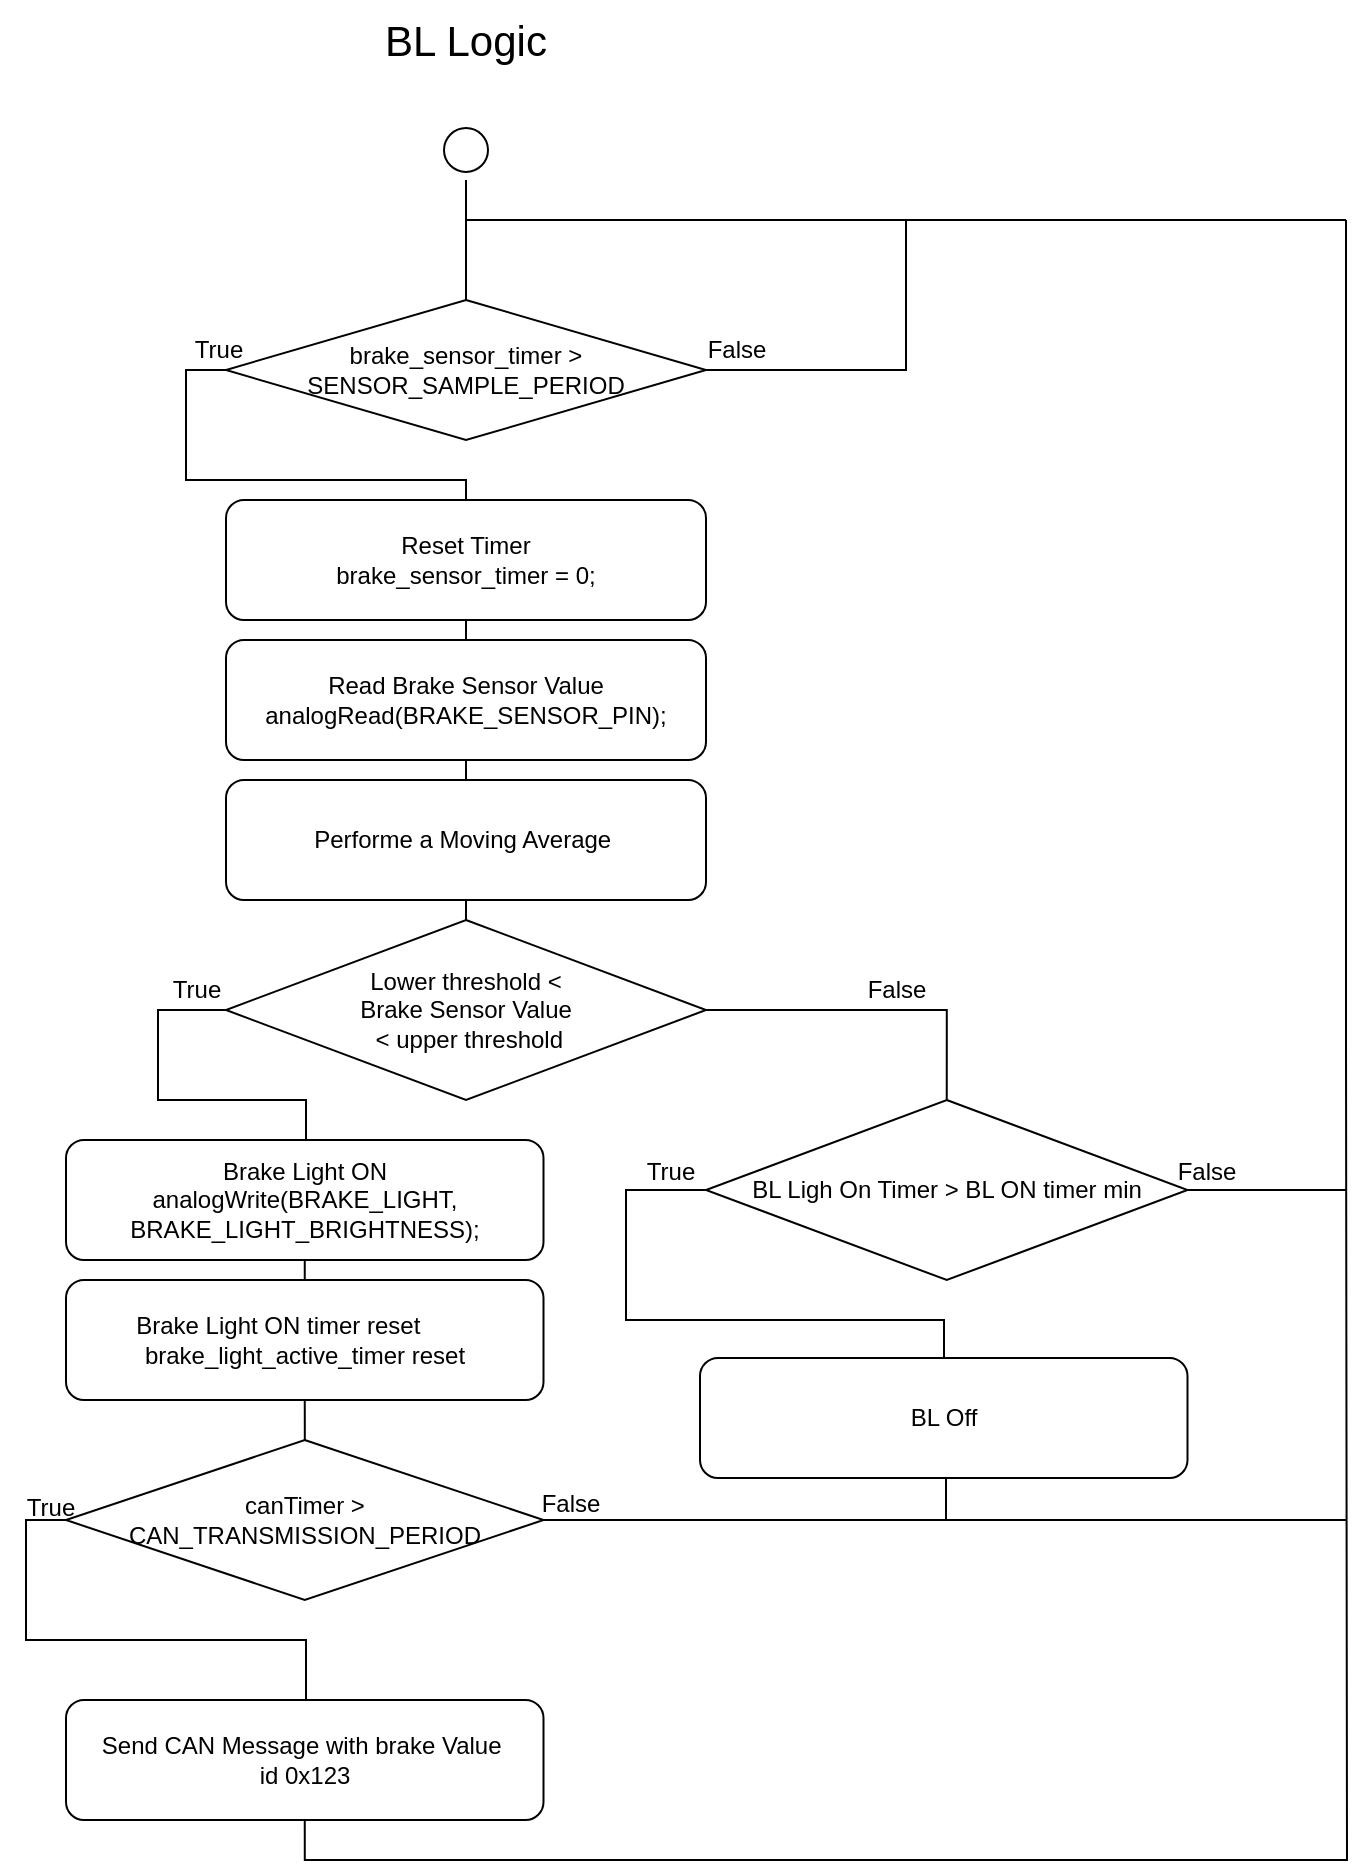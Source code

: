 <mxfile version="24.0.0" type="google" pages="5">
  <diagram name="C1 - BL Logic" id="mGcY-G7WPtcZ9X34Bd2c">
    <mxGraphModel grid="1" page="1" gridSize="10" guides="1" tooltips="1" connect="1" arrows="1" fold="1" pageScale="1" pageWidth="827" pageHeight="1169" math="0" shadow="0">
      <root>
        <mxCell id="0" />
        <mxCell id="1" parent="0" />
        <mxCell id="AX6DzBz2Njd-unzlZ8zU-2" value="&lt;font style=&quot;font-size: 21px;&quot;&gt;BL Logic&lt;/font&gt;" style="text;html=1;align=center;verticalAlign=middle;whiteSpace=wrap;rounded=0;" vertex="1" parent="1">
          <mxGeometry x="230" y="50" width="120" height="40" as="geometry" />
        </mxCell>
        <mxCell id="AX6DzBz2Njd-unzlZ8zU-34" style="edgeStyle=orthogonalEdgeStyle;rounded=0;orthogonalLoop=1;jettySize=auto;html=1;exitX=0.5;exitY=1;exitDx=0;exitDy=0;entryX=0.5;entryY=0;entryDx=0;entryDy=0;endArrow=none;endFill=0;" edge="1" parent="1" source="AX6DzBz2Njd-unzlZ8zU-3" target="AX6DzBz2Njd-unzlZ8zU-5">
          <mxGeometry relative="1" as="geometry">
            <Array as="points">
              <mxPoint x="290" y="140" />
            </Array>
          </mxGeometry>
        </mxCell>
        <mxCell id="AX6DzBz2Njd-unzlZ8zU-3" value="" style="ellipse;html=1;shape=startState;" vertex="1" parent="1">
          <mxGeometry x="275" y="110" width="30" height="30" as="geometry" />
        </mxCell>
        <mxCell id="AX6DzBz2Njd-unzlZ8zU-41" style="edgeStyle=orthogonalEdgeStyle;rounded=0;orthogonalLoop=1;jettySize=auto;html=1;exitX=1;exitY=0.5;exitDx=0;exitDy=0;endArrow=none;endFill=0;" edge="1" parent="1" source="AX6DzBz2Njd-unzlZ8zU-5">
          <mxGeometry relative="1" as="geometry">
            <mxPoint x="290" y="160" as="targetPoint" />
            <Array as="points">
              <mxPoint x="510" y="235" />
              <mxPoint x="510" y="160" />
            </Array>
          </mxGeometry>
        </mxCell>
        <mxCell id="AX6DzBz2Njd-unzlZ8zU-60" style="edgeStyle=orthogonalEdgeStyle;rounded=0;orthogonalLoop=1;jettySize=auto;html=1;exitX=0;exitY=0.5;exitDx=0;exitDy=0;entryX=0.5;entryY=0;entryDx=0;entryDy=0;endArrow=none;endFill=0;" edge="1" parent="1" source="AX6DzBz2Njd-unzlZ8zU-5" target="AX6DzBz2Njd-unzlZ8zU-11">
          <mxGeometry relative="1" as="geometry">
            <Array as="points">
              <mxPoint x="150" y="235" />
              <mxPoint x="150" y="290" />
              <mxPoint x="290" y="290" />
            </Array>
          </mxGeometry>
        </mxCell>
        <mxCell id="AX6DzBz2Njd-unzlZ8zU-5" value="brake_sensor_timer &gt; SENSOR_SAMPLE_PERIOD" style="rhombus;whiteSpace=wrap;html=1;" vertex="1" parent="1">
          <mxGeometry x="170" y="200" width="240" height="70" as="geometry" />
        </mxCell>
        <mxCell id="AX6DzBz2Njd-unzlZ8zU-33" style="edgeStyle=orthogonalEdgeStyle;rounded=0;orthogonalLoop=1;jettySize=auto;html=1;exitX=0.5;exitY=1;exitDx=0;exitDy=0;entryX=0.5;entryY=0;entryDx=0;entryDy=0;endArrow=none;endFill=0;" edge="1" parent="1" source="AX6DzBz2Njd-unzlZ8zU-11" target="AX6DzBz2Njd-unzlZ8zU-12">
          <mxGeometry relative="1" as="geometry" />
        </mxCell>
        <mxCell id="AX6DzBz2Njd-unzlZ8zU-11" value="Reset Timer&lt;br&gt;brake_sensor_timer = 0;" style="rounded=1;whiteSpace=wrap;html=1;" vertex="1" parent="1">
          <mxGeometry x="170" y="300" width="240" height="60" as="geometry" />
        </mxCell>
        <mxCell id="AX6DzBz2Njd-unzlZ8zU-32" style="edgeStyle=orthogonalEdgeStyle;rounded=0;orthogonalLoop=1;jettySize=auto;html=1;exitX=0.5;exitY=1;exitDx=0;exitDy=0;entryX=0.5;entryY=0;entryDx=0;entryDy=0;endArrow=none;endFill=0;" edge="1" parent="1" source="AX6DzBz2Njd-unzlZ8zU-12" target="AX6DzBz2Njd-unzlZ8zU-13">
          <mxGeometry relative="1" as="geometry" />
        </mxCell>
        <mxCell id="AX6DzBz2Njd-unzlZ8zU-12" value="Read Brake Sensor Value&lt;br&gt;analogRead(BRAKE_SENSOR_PIN);" style="rounded=1;whiteSpace=wrap;html=1;" vertex="1" parent="1">
          <mxGeometry x="170" y="370" width="240" height="60" as="geometry" />
        </mxCell>
        <mxCell id="AX6DzBz2Njd-unzlZ8zU-31" style="edgeStyle=orthogonalEdgeStyle;rounded=0;orthogonalLoop=1;jettySize=auto;html=1;exitX=0.5;exitY=1;exitDx=0;exitDy=0;entryX=0.5;entryY=0;entryDx=0;entryDy=0;endArrow=none;endFill=0;" edge="1" parent="1" source="AX6DzBz2Njd-unzlZ8zU-13" target="AX6DzBz2Njd-unzlZ8zU-14">
          <mxGeometry relative="1" as="geometry" />
        </mxCell>
        <mxCell id="AX6DzBz2Njd-unzlZ8zU-13" value="Performe a Moving Average&amp;nbsp;" style="rounded=1;whiteSpace=wrap;html=1;" vertex="1" parent="1">
          <mxGeometry x="170" y="440" width="240" height="60" as="geometry" />
        </mxCell>
        <mxCell id="AX6DzBz2Njd-unzlZ8zU-21" style="edgeStyle=orthogonalEdgeStyle;rounded=0;orthogonalLoop=1;jettySize=auto;html=1;exitX=0;exitY=0.5;exitDx=0;exitDy=0;entryX=0.5;entryY=0;entryDx=0;entryDy=0;endArrow=none;endFill=0;" edge="1" parent="1" source="AX6DzBz2Njd-unzlZ8zU-14" target="AX6DzBz2Njd-unzlZ8zU-16">
          <mxGeometry relative="1" as="geometry">
            <Array as="points">
              <mxPoint x="136" y="555" />
              <mxPoint x="136" y="600" />
              <mxPoint x="210" y="600" />
              <mxPoint x="210" y="620" />
            </Array>
          </mxGeometry>
        </mxCell>
        <mxCell id="AX6DzBz2Njd-unzlZ8zU-26" style="edgeStyle=orthogonalEdgeStyle;rounded=0;orthogonalLoop=1;jettySize=auto;html=1;exitX=1;exitY=0.5;exitDx=0;exitDy=0;entryX=0.5;entryY=0;entryDx=0;entryDy=0;endArrow=none;endFill=0;" edge="1" parent="1" source="AX6DzBz2Njd-unzlZ8zU-14" target="AX6DzBz2Njd-unzlZ8zU-24">
          <mxGeometry relative="1" as="geometry" />
        </mxCell>
        <mxCell id="AX6DzBz2Njd-unzlZ8zU-14" value="Lower threshold &amp;lt; &lt;br&gt;Brake Sensor Value&lt;br&gt;&amp;nbsp;&amp;lt;&amp;nbsp;upper threshold" style="rhombus;whiteSpace=wrap;html=1;" vertex="1" parent="1">
          <mxGeometry x="170" y="510" width="240" height="90" as="geometry" />
        </mxCell>
        <mxCell id="AX6DzBz2Njd-unzlZ8zU-29" style="edgeStyle=orthogonalEdgeStyle;rounded=0;orthogonalLoop=1;jettySize=auto;html=1;exitX=0.5;exitY=1;exitDx=0;exitDy=0;endArrow=none;endFill=0;" edge="1" parent="1" source="AX6DzBz2Njd-unzlZ8zU-15" target="AX6DzBz2Njd-unzlZ8zU-18">
          <mxGeometry relative="1" as="geometry">
            <Array as="points">
              <mxPoint x="209" y="760" />
              <mxPoint x="209" y="760" />
            </Array>
          </mxGeometry>
        </mxCell>
        <mxCell id="AX6DzBz2Njd-unzlZ8zU-15" value="&lt;div&gt;Brake Light ON timer reset&amp;nbsp; &amp;nbsp; &amp;nbsp; &amp;nbsp;&amp;nbsp;&lt;br&gt;brake_light_active_timer reset&lt;/div&gt;" style="rounded=1;whiteSpace=wrap;html=1;" vertex="1" parent="1">
          <mxGeometry x="90" y="690" width="238.75" height="60" as="geometry" />
        </mxCell>
        <mxCell id="AX6DzBz2Njd-unzlZ8zU-59" style="edgeStyle=orthogonalEdgeStyle;rounded=0;orthogonalLoop=1;jettySize=auto;html=1;exitX=0.5;exitY=1;exitDx=0;exitDy=0;entryX=0.5;entryY=0;entryDx=0;entryDy=0;endArrow=none;endFill=0;" edge="1" parent="1" source="AX6DzBz2Njd-unzlZ8zU-16" target="AX6DzBz2Njd-unzlZ8zU-15">
          <mxGeometry relative="1" as="geometry" />
        </mxCell>
        <mxCell id="AX6DzBz2Njd-unzlZ8zU-16" value="Brake Light ON&lt;br&gt;analogWrite(BRAKE_LIGHT, BRAKE_LIGHT_BRIGHTNESS);" style="rounded=1;whiteSpace=wrap;html=1;" vertex="1" parent="1">
          <mxGeometry x="90" y="620" width="238.75" height="60" as="geometry" />
        </mxCell>
        <mxCell id="AX6DzBz2Njd-unzlZ8zU-28" style="edgeStyle=orthogonalEdgeStyle;rounded=0;orthogonalLoop=1;jettySize=auto;html=1;exitX=0;exitY=0.5;exitDx=0;exitDy=0;entryX=0.5;entryY=0;entryDx=0;entryDy=0;endArrow=none;endFill=0;" edge="1" parent="1" source="AX6DzBz2Njd-unzlZ8zU-18" target="AX6DzBz2Njd-unzlZ8zU-20">
          <mxGeometry relative="1" as="geometry">
            <Array as="points">
              <mxPoint x="70" y="810" />
              <mxPoint x="70" y="870" />
              <mxPoint x="210" y="870" />
              <mxPoint x="210" y="900" />
            </Array>
          </mxGeometry>
        </mxCell>
        <mxCell id="AX6DzBz2Njd-unzlZ8zU-18" value="canTimer &amp;gt; &lt;br&gt;CAN_TRANSMISSION_PERIOD" style="rhombus;whiteSpace=wrap;html=1;" vertex="1" parent="1">
          <mxGeometry x="90" y="770" width="238.75" height="80" as="geometry" />
        </mxCell>
        <mxCell id="AX6DzBz2Njd-unzlZ8zU-64" style="edgeStyle=orthogonalEdgeStyle;rounded=0;orthogonalLoop=1;jettySize=auto;html=1;exitX=0.5;exitY=1;exitDx=0;exitDy=0;endArrow=none;endFill=0;" edge="1" parent="1" source="AX6DzBz2Njd-unzlZ8zU-20">
          <mxGeometry relative="1" as="geometry">
            <mxPoint x="730" y="570" as="targetPoint" />
          </mxGeometry>
        </mxCell>
        <mxCell id="AX6DzBz2Njd-unzlZ8zU-20" value="Send CAN Message with brake Value&amp;nbsp;&lt;br&gt;id&amp;nbsp;0x123" style="rounded=1;whiteSpace=wrap;html=1;" vertex="1" parent="1">
          <mxGeometry x="90" y="900" width="238.75" height="60" as="geometry" />
        </mxCell>
        <mxCell id="AX6DzBz2Njd-unzlZ8zU-22" value="True" style="text;html=1;align=center;verticalAlign=middle;resizable=0;points=[];autosize=1;strokeColor=none;fillColor=none;" vertex="1" parent="1">
          <mxGeometry x="130" y="530" width="50" height="30" as="geometry" />
        </mxCell>
        <mxCell id="AX6DzBz2Njd-unzlZ8zU-36" style="edgeStyle=orthogonalEdgeStyle;rounded=0;orthogonalLoop=1;jettySize=auto;html=1;exitX=0;exitY=0.5;exitDx=0;exitDy=0;endArrow=none;endFill=0;" edge="1" parent="1" source="AX6DzBz2Njd-unzlZ8zU-24" target="AX6DzBz2Njd-unzlZ8zU-25">
          <mxGeometry relative="1" as="geometry">
            <Array as="points">
              <mxPoint x="370" y="645" />
              <mxPoint x="370" y="710" />
              <mxPoint x="529" y="710" />
            </Array>
          </mxGeometry>
        </mxCell>
        <mxCell id="AX6DzBz2Njd-unzlZ8zU-61" style="edgeStyle=orthogonalEdgeStyle;rounded=0;orthogonalLoop=1;jettySize=auto;html=1;exitX=1;exitY=0.5;exitDx=0;exitDy=0;endArrow=none;endFill=0;" edge="1" parent="1" source="AX6DzBz2Njd-unzlZ8zU-24">
          <mxGeometry relative="1" as="geometry">
            <mxPoint x="730" y="645" as="targetPoint" />
          </mxGeometry>
        </mxCell>
        <mxCell id="AX6DzBz2Njd-unzlZ8zU-24" value="BL Ligh On Timer &amp;gt; BL ON timer min" style="rhombus;whiteSpace=wrap;html=1;" vertex="1" parent="1">
          <mxGeometry x="410" y="600" width="240.75" height="90" as="geometry" />
        </mxCell>
        <mxCell id="AX6DzBz2Njd-unzlZ8zU-25" value="BL Off" style="rounded=1;whiteSpace=wrap;html=1;" vertex="1" parent="1">
          <mxGeometry x="407" y="729" width="243.75" height="60" as="geometry" />
        </mxCell>
        <mxCell id="AX6DzBz2Njd-unzlZ8zU-27" value="False" style="text;html=1;align=center;verticalAlign=middle;resizable=0;points=[];autosize=1;strokeColor=none;fillColor=none;" vertex="1" parent="1">
          <mxGeometry x="480" y="530" width="50" height="30" as="geometry" />
        </mxCell>
        <mxCell id="AX6DzBz2Njd-unzlZ8zU-37" value="True" style="text;html=1;align=center;verticalAlign=middle;resizable=0;points=[];autosize=1;strokeColor=none;fillColor=none;" vertex="1" parent="1">
          <mxGeometry x="367" y="621" width="50" height="30" as="geometry" />
        </mxCell>
        <mxCell id="AX6DzBz2Njd-unzlZ8zU-38" value="True" style="text;html=1;align=center;verticalAlign=middle;resizable=0;points=[];autosize=1;strokeColor=none;fillColor=none;" vertex="1" parent="1">
          <mxGeometry x="57" y="789" width="50" height="30" as="geometry" />
        </mxCell>
        <mxCell id="AX6DzBz2Njd-unzlZ8zU-40" value="True" style="text;html=1;align=center;verticalAlign=middle;resizable=0;points=[];autosize=1;strokeColor=none;fillColor=none;" vertex="1" parent="1">
          <mxGeometry x="141" y="210" width="50" height="30" as="geometry" />
        </mxCell>
        <mxCell id="AX6DzBz2Njd-unzlZ8zU-42" value="False" style="text;html=1;align=center;verticalAlign=middle;resizable=0;points=[];autosize=1;strokeColor=none;fillColor=none;" vertex="1" parent="1">
          <mxGeometry x="400" y="210" width="50" height="30" as="geometry" />
        </mxCell>
        <mxCell id="AX6DzBz2Njd-unzlZ8zU-51" style="edgeStyle=orthogonalEdgeStyle;rounded=0;orthogonalLoop=1;jettySize=auto;html=1;entryX=1;entryY=0.5;entryDx=0;entryDy=0;endArrow=none;endFill=0;" edge="1" parent="1" source="AX6DzBz2Njd-unzlZ8zU-25" target="AX6DzBz2Njd-unzlZ8zU-18">
          <mxGeometry relative="1" as="geometry">
            <mxPoint x="329" y="805" as="targetPoint" />
            <mxPoint x="512" y="790" as="sourcePoint" />
            <Array as="points">
              <mxPoint x="530" y="810" />
            </Array>
          </mxGeometry>
        </mxCell>
        <mxCell id="AX6DzBz2Njd-unzlZ8zU-52" value="False" style="text;html=1;align=center;verticalAlign=middle;resizable=0;points=[];autosize=1;strokeColor=none;fillColor=none;" vertex="1" parent="1">
          <mxGeometry x="317" y="787" width="50" height="30" as="geometry" />
        </mxCell>
        <mxCell id="AX6DzBz2Njd-unzlZ8zU-62" value="False" style="text;html=1;align=center;verticalAlign=middle;resizable=0;points=[];autosize=1;strokeColor=none;fillColor=none;" vertex="1" parent="1">
          <mxGeometry x="635" y="621" width="50" height="30" as="geometry" />
        </mxCell>
        <mxCell id="AX6DzBz2Njd-unzlZ8zU-65" value="" style="endArrow=none;html=1;rounded=0;" edge="1" parent="1">
          <mxGeometry width="50" height="50" relative="1" as="geometry">
            <mxPoint x="510" y="160" as="sourcePoint" />
            <mxPoint x="730" y="160" as="targetPoint" />
          </mxGeometry>
        </mxCell>
        <mxCell id="AX6DzBz2Njd-unzlZ8zU-66" value="" style="endArrow=none;html=1;rounded=0;" edge="1" parent="1">
          <mxGeometry width="50" height="50" relative="1" as="geometry">
            <mxPoint x="730" y="580" as="sourcePoint" />
            <mxPoint x="730" y="160" as="targetPoint" />
          </mxGeometry>
        </mxCell>
        <mxCell id="AX6DzBz2Njd-unzlZ8zU-67" value="" style="endArrow=none;html=1;rounded=0;" edge="1" parent="1">
          <mxGeometry width="50" height="50" relative="1" as="geometry">
            <mxPoint x="530" y="810" as="sourcePoint" />
            <mxPoint x="730" y="810" as="targetPoint" />
          </mxGeometry>
        </mxCell>
      </root>
    </mxGraphModel>
  </diagram>
  <diagram id="Ewk-9wtOSyyCqI5aoyxH" name="C1 - Logging">
    <mxGraphModel grid="1" page="1" gridSize="10" guides="1" tooltips="1" connect="1" arrows="1" fold="1" pageScale="1" pageWidth="827" pageHeight="1169" math="0" shadow="0">
      <root>
        <mxCell id="0" />
        <mxCell id="1" parent="0" />
        <mxCell id="yf_yMNDLE4OiqVS5G7rH-1" value="&lt;font style=&quot;font-size: 21px;&quot;&gt;Logging&lt;/font&gt;" style="text;html=1;align=center;verticalAlign=middle;whiteSpace=wrap;rounded=0;" vertex="1" parent="1">
          <mxGeometry x="139" y="50" width="120" height="40" as="geometry" />
        </mxCell>
        <mxCell id="yf_yMNDLE4OiqVS5G7rH-2" style="edgeStyle=orthogonalEdgeStyle;rounded=0;orthogonalLoop=1;jettySize=auto;html=1;exitX=0.5;exitY=1;exitDx=0;exitDy=0;entryX=0.5;entryY=0;entryDx=0;entryDy=0;endArrow=none;endFill=0;" edge="1" parent="1" source="yf_yMNDLE4OiqVS5G7rH-3" target="yf_yMNDLE4OiqVS5G7rH-5">
          <mxGeometry relative="1" as="geometry">
            <Array as="points">
              <mxPoint x="199" y="140" />
            </Array>
          </mxGeometry>
        </mxCell>
        <mxCell id="yf_yMNDLE4OiqVS5G7rH-3" value="" style="ellipse;html=1;shape=startState;" vertex="1" parent="1">
          <mxGeometry x="184" y="110" width="30" height="30" as="geometry" />
        </mxCell>
        <mxCell id="yf_yMNDLE4OiqVS5G7rH-4" style="edgeStyle=orthogonalEdgeStyle;rounded=0;orthogonalLoop=1;jettySize=auto;html=1;exitX=1;exitY=0.5;exitDx=0;exitDy=0;endArrow=none;endFill=0;" edge="1" parent="1" source="yf_yMNDLE4OiqVS5G7rH-5">
          <mxGeometry relative="1" as="geometry">
            <mxPoint x="199" y="160" as="targetPoint" />
            <Array as="points">
              <mxPoint x="419" y="235" />
              <mxPoint x="419" y="160" />
            </Array>
          </mxGeometry>
        </mxCell>
        <mxCell id="yf_yMNDLE4OiqVS5G7rH-11" style="edgeStyle=orthogonalEdgeStyle;rounded=0;orthogonalLoop=1;jettySize=auto;html=1;exitX=0.5;exitY=1;exitDx=0;exitDy=0;entryX=0.5;entryY=0;entryDx=0;entryDy=0;endArrow=none;endFill=0;" edge="1" parent="1" source="yf_yMNDLE4OiqVS5G7rH-5" target="yf_yMNDLE4OiqVS5G7rH-8">
          <mxGeometry relative="1" as="geometry" />
        </mxCell>
        <mxCell id="yf_yMNDLE4OiqVS5G7rH-5" value="writeTIMER &amp;gt; LOGGING_PERIOD" style="rhombus;whiteSpace=wrap;html=1;" vertex="1" parent="1">
          <mxGeometry x="79" y="200" width="240" height="70" as="geometry" />
        </mxCell>
        <mxCell id="yf_yMNDLE4OiqVS5G7rH-6" value="True" style="text;html=1;align=center;verticalAlign=middle;resizable=0;points=[];autosize=1;strokeColor=none;fillColor=none;" vertex="1" parent="1">
          <mxGeometry x="50" y="210" width="50" height="30" as="geometry" />
        </mxCell>
        <mxCell id="yf_yMNDLE4OiqVS5G7rH-7" value="False" style="text;html=1;align=center;verticalAlign=middle;resizable=0;points=[];autosize=1;strokeColor=none;fillColor=none;" vertex="1" parent="1">
          <mxGeometry x="309" y="210" width="50" height="30" as="geometry" />
        </mxCell>
        <mxCell id="yf_yMNDLE4OiqVS5G7rH-10" style="edgeStyle=orthogonalEdgeStyle;rounded=0;orthogonalLoop=1;jettySize=auto;html=1;exitX=0.5;exitY=1;exitDx=0;exitDy=0;entryX=0.5;entryY=0;entryDx=0;entryDy=0;endArrow=none;endFill=0;" edge="1" parent="1" source="yf_yMNDLE4OiqVS5G7rH-8" target="yf_yMNDLE4OiqVS5G7rH-9">
          <mxGeometry relative="1" as="geometry" />
        </mxCell>
        <mxCell id="yf_yMNDLE4OiqVS5G7rH-8" value="Write all values to the file" style="rounded=1;whiteSpace=wrap;html=1;" vertex="1" parent="1">
          <mxGeometry x="79" y="290" width="241" height="60" as="geometry" />
        </mxCell>
        <mxCell id="yf_yMNDLE4OiqVS5G7rH-12" style="edgeStyle=orthogonalEdgeStyle;rounded=0;orthogonalLoop=1;jettySize=auto;html=1;exitX=0.5;exitY=1;exitDx=0;exitDy=0;endArrow=none;endFill=0;" edge="1" parent="1" source="yf_yMNDLE4OiqVS5G7rH-9">
          <mxGeometry relative="1" as="geometry">
            <mxPoint x="40" y="160" as="targetPoint" />
          </mxGeometry>
        </mxCell>
        <mxCell id="yf_yMNDLE4OiqVS5G7rH-9" value="Reset Timer&lt;br&gt;writeTIMER = 0" style="rounded=1;whiteSpace=wrap;html=1;" vertex="1" parent="1">
          <mxGeometry x="78" y="360" width="241" height="60" as="geometry" />
        </mxCell>
        <mxCell id="yf_yMNDLE4OiqVS5G7rH-13" value="" style="endArrow=none;html=1;rounded=0;" edge="1" parent="1">
          <mxGeometry width="50" height="50" relative="1" as="geometry">
            <mxPoint x="40" y="160" as="sourcePoint" />
            <mxPoint x="200" y="160" as="targetPoint" />
          </mxGeometry>
        </mxCell>
      </root>
    </mxGraphModel>
  </diagram>
  <diagram id="tB8aO4K1oyh43TQoHxyc" name="C1 - canbus Sniffer">
    <mxGraphModel grid="1" page="1" gridSize="10" guides="1" tooltips="1" connect="1" arrows="1" fold="1" pageScale="1" pageWidth="827" pageHeight="1169" math="0" shadow="0">
      <root>
        <mxCell id="0" />
        <mxCell id="1" parent="0" />
      </root>
    </mxGraphModel>
  </diagram>
  <diagram id="7_R6bmzY8OIUq4LzNVJ1" name="C3 - loop()">
    <mxGraphModel grid="1" page="1" gridSize="10" guides="1" tooltips="1" connect="1" arrows="1" fold="1" pageScale="1" pageWidth="827" pageHeight="1169" math="0" shadow="0">
      <root>
        <mxCell id="0" />
        <mxCell id="1" parent="0" />
        <mxCell id="omWaP9MzlTY4EVLyfjls-15" style="edgeStyle=orthogonalEdgeStyle;rounded=0;orthogonalLoop=1;jettySize=auto;html=1;exitX=1;exitY=0.5;exitDx=0;exitDy=0;entryX=0.5;entryY=0;entryDx=0;entryDy=0;" edge="1" parent="1" source="omWaP9MzlTY4EVLyfjls-1" target="omWaP9MzlTY4EVLyfjls-4">
          <mxGeometry relative="1" as="geometry">
            <Array as="points">
              <mxPoint x="490" y="120" />
              <mxPoint x="490" y="180" />
              <mxPoint x="360" y="180" />
            </Array>
          </mxGeometry>
        </mxCell>
        <mxCell id="omWaP9MzlTY4EVLyfjls-1" value="mainLoopPeriod &amp;lt; 10" style="rhombus;whiteSpace=wrap;html=1;" vertex="1" parent="1">
          <mxGeometry x="280" y="80" width="160" height="80" as="geometry" />
        </mxCell>
        <mxCell id="omWaP9MzlTY4EVLyfjls-2" style="edgeStyle=orthogonalEdgeStyle;rounded=0;orthogonalLoop=1;jettySize=auto;html=1;exitX=0;exitY=0.5;exitDx=0;exitDy=0;entryX=0.5;entryY=0;entryDx=0;entryDy=0;" edge="1" parent="1" source="omWaP9MzlTY4EVLyfjls-1" target="omWaP9MzlTY4EVLyfjls-1">
          <mxGeometry relative="1" as="geometry">
            <Array as="points">
              <mxPoint x="240" y="120" />
              <mxPoint x="240" y="60" />
              <mxPoint x="360" y="60" />
            </Array>
          </mxGeometry>
        </mxCell>
        <mxCell id="omWaP9MzlTY4EVLyfjls-3" value="False" style="text;html=1;align=center;verticalAlign=middle;resizable=0;points=[];autosize=1;strokeColor=none;fillColor=none;" vertex="1" parent="1">
          <mxGeometry x="242" y="99" width="50" height="30" as="geometry" />
        </mxCell>
        <mxCell id="omWaP9MzlTY4EVLyfjls-6" style="edgeStyle=orthogonalEdgeStyle;rounded=0;orthogonalLoop=1;jettySize=auto;html=1;exitX=0;exitY=0.5;exitDx=0;exitDy=0;entryX=0.5;entryY=0;entryDx=0;entryDy=0;" edge="1" parent="1" source="omWaP9MzlTY4EVLyfjls-4" target="omWaP9MzlTY4EVLyfjls-5">
          <mxGeometry relative="1" as="geometry" />
        </mxCell>
        <mxCell id="omWaP9MzlTY4EVLyfjls-30" style="edgeStyle=orthogonalEdgeStyle;rounded=0;orthogonalLoop=1;jettySize=auto;html=1;exitX=1;exitY=0.5;exitDx=0;exitDy=0;entryX=0.5;entryY=0;entryDx=0;entryDy=0;" edge="1" parent="1" source="omWaP9MzlTY4EVLyfjls-4" target="omWaP9MzlTY4EVLyfjls-29">
          <mxGeometry relative="1" as="geometry" />
        </mxCell>
        <mxCell id="omWaP9MzlTY4EVLyfjls-4" value="R2DStatus" style="rhombus;whiteSpace=wrap;html=1;" vertex="1" parent="1">
          <mxGeometry x="280" y="200" width="160" height="80" as="geometry" />
        </mxCell>
        <mxCell id="omWaP9MzlTY4EVLyfjls-10" style="edgeStyle=orthogonalEdgeStyle;rounded=0;orthogonalLoop=1;jettySize=auto;html=1;exitX=0.5;exitY=1;exitDx=0;exitDy=0;entryX=0.5;entryY=0;entryDx=0;entryDy=0;" edge="1" parent="1" source="omWaP9MzlTY4EVLyfjls-5" target="omWaP9MzlTY4EVLyfjls-7">
          <mxGeometry relative="1" as="geometry" />
        </mxCell>
        <mxCell id="omWaP9MzlTY4EVLyfjls-5" value="read R2D Button&lt;br&gt;&lt;div&gt;r2dButton.update();&lt;br&gt;&lt;/div&gt;" style="rounded=1;whiteSpace=wrap;html=1;" vertex="1" parent="1">
          <mxGeometry x="120" y="320" width="160" height="40" as="geometry" />
        </mxCell>
        <mxCell id="omWaP9MzlTY4EVLyfjls-11" style="edgeStyle=orthogonalEdgeStyle;rounded=0;orthogonalLoop=1;jettySize=auto;html=1;exitX=0;exitY=0.5;exitDx=0;exitDy=0;entryX=0.5;entryY=0;entryDx=0;entryDy=0;" edge="1" parent="1" source="omWaP9MzlTY4EVLyfjls-7" target="omWaP9MzlTY4EVLyfjls-1">
          <mxGeometry relative="1" as="geometry">
            <Array as="points">
              <mxPoint x="30" y="470" />
              <mxPoint x="30" y="60" />
              <mxPoint x="360" y="60" />
            </Array>
          </mxGeometry>
        </mxCell>
        <mxCell id="omWaP9MzlTY4EVLyfjls-17" style="edgeStyle=orthogonalEdgeStyle;rounded=0;orthogonalLoop=1;jettySize=auto;html=1;exitX=1;exitY=0.5;exitDx=0;exitDy=0;entryX=0.5;entryY=0;entryDx=0;entryDy=0;" edge="1" parent="1" source="omWaP9MzlTY4EVLyfjls-7" target="omWaP9MzlTY4EVLyfjls-13">
          <mxGeometry relative="1" as="geometry">
            <Array as="points">
              <mxPoint x="360" y="470" />
              <mxPoint x="360" y="560" />
              <mxPoint x="200" y="560" />
            </Array>
          </mxGeometry>
        </mxCell>
        <mxCell id="omWaP9MzlTY4EVLyfjls-7" value="r2dButton.fell() &amp;amp;&lt;div&gt;TSOn &amp;amp;&lt;/div&gt;&lt;div&gt;&lt;div&gt;R2DTimer &amp;lt; R2d_TIMEOUT&lt;/div&gt;&lt;/div&gt;" style="rhombus;whiteSpace=wrap;html=1;" vertex="1" parent="1">
          <mxGeometry x="80" y="400" width="240" height="140" as="geometry" />
        </mxCell>
        <mxCell id="omWaP9MzlTY4EVLyfjls-8" value="IDLE" style="text;html=1;align=center;verticalAlign=middle;resizable=0;points=[];autosize=1;strokeColor=none;fillColor=none;" vertex="1" parent="1">
          <mxGeometry x="239" y="216" width="50" height="30" as="geometry" />
        </mxCell>
        <mxCell id="omWaP9MzlTY4EVLyfjls-12" value="False" style="text;html=1;align=center;verticalAlign=middle;resizable=0;points=[];autosize=1;strokeColor=none;fillColor=none;" vertex="1" parent="1">
          <mxGeometry x="38" y="450" width="50" height="30" as="geometry" />
        </mxCell>
        <mxCell id="omWaP9MzlTY4EVLyfjls-24" style="edgeStyle=orthogonalEdgeStyle;rounded=0;orthogonalLoop=1;jettySize=auto;html=1;exitX=0.5;exitY=1;exitDx=0;exitDy=0;entryX=0.5;entryY=0;entryDx=0;entryDy=0;" edge="1" parent="1" source="omWaP9MzlTY4EVLyfjls-13" target="omWaP9MzlTY4EVLyfjls-20">
          <mxGeometry relative="1" as="geometry" />
        </mxCell>
        <mxCell id="omWaP9MzlTY4EVLyfjls-13" value="Activate R2D Buzzer&lt;br&gt;playR2DSound()" style="rounded=1;whiteSpace=wrap;html=1;" vertex="1" parent="1">
          <mxGeometry x="120" y="600" width="160" height="40" as="geometry" />
        </mxCell>
        <mxCell id="omWaP9MzlTY4EVLyfjls-16" value="True" style="text;html=1;align=center;verticalAlign=middle;resizable=0;points=[];autosize=1;strokeColor=none;fillColor=none;" vertex="1" parent="1">
          <mxGeometry x="435" y="98" width="50" height="30" as="geometry" />
        </mxCell>
        <mxCell id="omWaP9MzlTY4EVLyfjls-18" value="True" style="text;html=1;align=center;verticalAlign=middle;resizable=0;points=[];autosize=1;strokeColor=none;fillColor=none;" vertex="1" parent="1">
          <mxGeometry x="310" y="450" width="50" height="30" as="geometry" />
        </mxCell>
        <mxCell id="omWaP9MzlTY4EVLyfjls-19" value="DRIVING" style="text;html=1;align=center;verticalAlign=middle;resizable=0;points=[];autosize=1;strokeColor=none;fillColor=none;" vertex="1" parent="1">
          <mxGeometry x="435" y="217" width="70" height="30" as="geometry" />
        </mxCell>
        <mxCell id="omWaP9MzlTY4EVLyfjls-25" style="edgeStyle=orthogonalEdgeStyle;rounded=0;orthogonalLoop=1;jettySize=auto;html=1;exitX=0.5;exitY=1;exitDx=0;exitDy=0;entryX=0.5;entryY=0;entryDx=0;entryDy=0;" edge="1" parent="1" source="omWaP9MzlTY4EVLyfjls-20" target="omWaP9MzlTY4EVLyfjls-21">
          <mxGeometry relative="1" as="geometry" />
        </mxCell>
        <mxCell id="omWaP9MzlTY4EVLyfjls-20" value="Enable Inverter&lt;br&gt;initBamocarD3()" style="rounded=1;whiteSpace=wrap;html=1;" vertex="1" parent="1">
          <mxGeometry x="120" y="680" width="160" height="40" as="geometry" />
        </mxCell>
        <mxCell id="omWaP9MzlTY4EVLyfjls-26" style="edgeStyle=orthogonalEdgeStyle;rounded=0;orthogonalLoop=1;jettySize=auto;html=1;exitX=0.5;exitY=1;exitDx=0;exitDy=0;entryX=0.5;entryY=0;entryDx=0;entryDy=0;" edge="1" parent="1" source="omWaP9MzlTY4EVLyfjls-21" target="omWaP9MzlTY4EVLyfjls-22">
          <mxGeometry relative="1" as="geometry" />
        </mxCell>
        <mxCell id="omWaP9MzlTY4EVLyfjls-21" value="Enable Inverter&lt;br&gt;initBamocarD3()" style="rounded=1;whiteSpace=wrap;html=1;" vertex="1" parent="1">
          <mxGeometry x="120" y="760" width="160" height="40" as="geometry" />
        </mxCell>
        <mxCell id="omWaP9MzlTY4EVLyfjls-27" style="edgeStyle=orthogonalEdgeStyle;rounded=0;orthogonalLoop=1;jettySize=auto;html=1;exitX=0.5;exitY=1;exitDx=0;exitDy=0;entryX=0.5;entryY=0;entryDx=0;entryDy=0;" edge="1" parent="1" source="omWaP9MzlTY4EVLyfjls-22" target="omWaP9MzlTY4EVLyfjls-23">
          <mxGeometry relative="1" as="geometry" />
        </mxCell>
        <mxCell id="omWaP9MzlTY4EVLyfjls-22" value="Request datalog messages()" style="rounded=1;whiteSpace=wrap;html=1;" vertex="1" parent="1">
          <mxGeometry x="120" y="840" width="160" height="40" as="geometry" />
        </mxCell>
        <mxCell id="omWaP9MzlTY4EVLyfjls-28" style="edgeStyle=orthogonalEdgeStyle;rounded=0;orthogonalLoop=1;jettySize=auto;html=1;exitX=0.5;exitY=1;exitDx=0;exitDy=0;endArrow=none;endFill=0;" edge="1" parent="1" source="omWaP9MzlTY4EVLyfjls-23">
          <mxGeometry relative="1" as="geometry">
            <mxPoint x="30" y="470" as="targetPoint" />
          </mxGeometry>
        </mxCell>
        <mxCell id="omWaP9MzlTY4EVLyfjls-23" value="Update R2D Status to DRIVING" style="rounded=1;whiteSpace=wrap;html=1;" vertex="1" parent="1">
          <mxGeometry x="120" y="920" width="160" height="40" as="geometry" />
        </mxCell>
        <mxCell id="omWaP9MzlTY4EVLyfjls-32" style="edgeStyle=orthogonalEdgeStyle;rounded=0;orthogonalLoop=1;jettySize=auto;html=1;exitX=0;exitY=0.5;exitDx=0;exitDy=0;entryX=0.5;entryY=0;entryDx=0;entryDy=0;" edge="1" parent="1" source="omWaP9MzlTY4EVLyfjls-29" target="omWaP9MzlTY4EVLyfjls-31">
          <mxGeometry relative="1" as="geometry">
            <Array as="points">
              <mxPoint x="480" y="320" />
              <mxPoint x="480" y="400" />
            </Array>
          </mxGeometry>
        </mxCell>
        <mxCell id="omWaP9MzlTY4EVLyfjls-37" style="edgeStyle=orthogonalEdgeStyle;rounded=0;orthogonalLoop=1;jettySize=auto;html=1;exitX=1;exitY=0.5;exitDx=0;exitDy=0;entryX=0.5;entryY=0;entryDx=0;entryDy=0;" edge="1" parent="1" source="omWaP9MzlTY4EVLyfjls-29" target="omWaP9MzlTY4EVLyfjls-36">
          <mxGeometry relative="1" as="geometry" />
        </mxCell>
        <mxCell id="omWaP9MzlTY4EVLyfjls-29" value="TSOn" style="rhombus;whiteSpace=wrap;html=1;" vertex="1" parent="1">
          <mxGeometry x="520" y="280" width="160" height="80" as="geometry" />
        </mxCell>
        <mxCell id="omWaP9MzlTY4EVLyfjls-35" style="edgeStyle=orthogonalEdgeStyle;rounded=0;orthogonalLoop=1;jettySize=auto;html=1;exitX=0.5;exitY=1;exitDx=0;exitDy=0;entryX=0.5;entryY=0;entryDx=0;entryDy=0;" edge="1" parent="1" source="omWaP9MzlTY4EVLyfjls-31" target="omWaP9MzlTY4EVLyfjls-34">
          <mxGeometry relative="1" as="geometry" />
        </mxCell>
        <mxCell id="omWaP9MzlTY4EVLyfjls-31" value="&lt;div&gt;Update R2D Status to IDLE&lt;/div&gt;" style="rounded=1;whiteSpace=wrap;html=1;" vertex="1" parent="1">
          <mxGeometry x="400" y="400" width="160" height="40" as="geometry" />
        </mxCell>
        <mxCell id="omWaP9MzlTY4EVLyfjls-33" value="False" style="text;html=1;align=center;verticalAlign=middle;resizable=0;points=[];autosize=1;strokeColor=none;fillColor=none;" vertex="1" parent="1">
          <mxGeometry x="473" y="300" width="50" height="30" as="geometry" />
        </mxCell>
        <mxCell id="omWaP9MzlTY4EVLyfjls-39" style="edgeStyle=orthogonalEdgeStyle;rounded=0;orthogonalLoop=1;jettySize=auto;html=1;exitX=0.5;exitY=1;exitDx=0;exitDy=0;entryX=0.5;entryY=0;entryDx=0;entryDy=0;" edge="1" parent="1" source="omWaP9MzlTY4EVLyfjls-34" target="omWaP9MzlTY4EVLyfjls-1">
          <mxGeometry relative="1" as="geometry">
            <Array as="points">
              <mxPoint x="480" y="890" />
              <mxPoint x="970" y="890" />
              <mxPoint x="970" y="60" />
              <mxPoint x="360" y="60" />
            </Array>
          </mxGeometry>
        </mxCell>
        <mxCell id="omWaP9MzlTY4EVLyfjls-34" value="&lt;div&gt;Send CAN Message to turn off bamocar&lt;/div&gt;" style="rounded=1;whiteSpace=wrap;html=1;" vertex="1" parent="1">
          <mxGeometry x="400" y="480" width="160" height="40" as="geometry" />
        </mxCell>
        <mxCell id="omWaP9MzlTY4EVLyfjls-41" style="edgeStyle=orthogonalEdgeStyle;rounded=0;orthogonalLoop=1;jettySize=auto;html=1;endArrow=none;endFill=0;exitX=0;exitY=0.5;exitDx=0;exitDy=0;" edge="1" parent="1" source="omWaP9MzlTY4EVLyfjls-36">
          <mxGeometry relative="1" as="geometry">
            <mxPoint x="480" y="620" as="targetPoint" />
            <mxPoint x="620" y="510" as="sourcePoint" />
            <Array as="points">
              <mxPoint x="600" y="445" />
              <mxPoint x="600" y="620" />
            </Array>
          </mxGeometry>
        </mxCell>
        <mxCell id="omWaP9MzlTY4EVLyfjls-43" style="edgeStyle=orthogonalEdgeStyle;rounded=0;orthogonalLoop=1;jettySize=auto;html=1;exitX=1;exitY=0.5;exitDx=0;exitDy=0;" edge="1" parent="1" source="omWaP9MzlTY4EVLyfjls-36" target="omWaP9MzlTY4EVLyfjls-40">
          <mxGeometry relative="1" as="geometry">
            <Array as="points">
              <mxPoint x="880" y="445" />
              <mxPoint x="880" y="500" />
              <mxPoint x="740" y="500" />
            </Array>
          </mxGeometry>
        </mxCell>
        <mxCell id="omWaP9MzlTY4EVLyfjls-36" value="APPSTimer &amp;gt; &lt;br&gt;APPS_READ_PERIOD" style="rhombus;whiteSpace=wrap;html=1;" vertex="1" parent="1">
          <mxGeometry x="640" y="400" width="200" height="90" as="geometry" />
        </mxCell>
        <mxCell id="omWaP9MzlTY4EVLyfjls-38" value="True" style="text;html=1;align=center;verticalAlign=middle;resizable=0;points=[];autosize=1;strokeColor=none;fillColor=none;" vertex="1" parent="1">
          <mxGeometry x="676" y="300" width="50" height="30" as="geometry" />
        </mxCell>
        <mxCell id="omWaP9MzlTY4EVLyfjls-46" style="edgeStyle=orthogonalEdgeStyle;rounded=0;orthogonalLoop=1;jettySize=auto;html=1;exitX=0.5;exitY=1;exitDx=0;exitDy=0;" edge="1" parent="1" source="omWaP9MzlTY4EVLyfjls-40" target="omWaP9MzlTY4EVLyfjls-45">
          <mxGeometry relative="1" as="geometry" />
        </mxCell>
        <mxCell id="omWaP9MzlTY4EVLyfjls-40" value="&lt;div&gt;Reset APPSTimer&lt;/div&gt;" style="rounded=1;whiteSpace=wrap;html=1;" vertex="1" parent="1">
          <mxGeometry x="660" y="520" width="160" height="40" as="geometry" />
        </mxCell>
        <mxCell id="omWaP9MzlTY4EVLyfjls-42" value="False" style="text;html=1;align=center;verticalAlign=middle;resizable=0;points=[];autosize=1;strokeColor=none;fillColor=none;" vertex="1" parent="1">
          <mxGeometry x="600" y="420" width="50" height="30" as="geometry" />
        </mxCell>
        <mxCell id="omWaP9MzlTY4EVLyfjls-44" value="True" style="text;html=1;align=center;verticalAlign=middle;resizable=0;points=[];autosize=1;strokeColor=none;fillColor=none;" vertex="1" parent="1">
          <mxGeometry x="830" y="422" width="50" height="30" as="geometry" />
        </mxCell>
        <mxCell id="omWaP9MzlTY4EVLyfjls-48" style="edgeStyle=orthogonalEdgeStyle;rounded=0;orthogonalLoop=1;jettySize=auto;html=1;exitX=0.5;exitY=1;exitDx=0;exitDy=0;entryX=0.5;entryY=0;entryDx=0;entryDy=0;" edge="1" parent="1" source="omWaP9MzlTY4EVLyfjls-45" target="omWaP9MzlTY4EVLyfjls-47">
          <mxGeometry relative="1" as="geometry" />
        </mxCell>
        <mxCell id="omWaP9MzlTY4EVLyfjls-45" value="&lt;div&gt;Read APPS Value&lt;/div&gt;" style="rounded=1;whiteSpace=wrap;html=1;" vertex="1" parent="1">
          <mxGeometry x="660" y="600" width="160" height="40" as="geometry" />
        </mxCell>
        <mxCell id="omWaP9MzlTY4EVLyfjls-51" style="edgeStyle=orthogonalEdgeStyle;rounded=0;orthogonalLoop=1;jettySize=auto;html=1;exitX=1;exitY=0.5;exitDx=0;exitDy=0;entryX=0.5;entryY=0;entryDx=0;entryDy=0;" edge="1" parent="1" source="omWaP9MzlTY4EVLyfjls-47" target="omWaP9MzlTY4EVLyfjls-50">
          <mxGeometry relative="1" as="geometry" />
        </mxCell>
        <mxCell id="omWaP9MzlTY4EVLyfjls-53" style="edgeStyle=orthogonalEdgeStyle;rounded=0;orthogonalLoop=1;jettySize=auto;html=1;exitX=0;exitY=0.5;exitDx=0;exitDy=0;" edge="1" parent="1" source="omWaP9MzlTY4EVLyfjls-47" target="omWaP9MzlTY4EVLyfjls-49">
          <mxGeometry relative="1" as="geometry" />
        </mxCell>
        <mxCell id="omWaP9MzlTY4EVLyfjls-47" value="APPS value &amp;gt; 0" style="rhombus;whiteSpace=wrap;html=1;" vertex="1" parent="1">
          <mxGeometry x="640" y="680" width="200" height="90" as="geometry" />
        </mxCell>
        <mxCell id="omWaP9MzlTY4EVLyfjls-56" style="edgeStyle=orthogonalEdgeStyle;rounded=0;orthogonalLoop=1;jettySize=auto;html=1;exitX=0.5;exitY=1;exitDx=0;exitDy=0;endArrow=none;endFill=0;" edge="1" parent="1" source="omWaP9MzlTY4EVLyfjls-49">
          <mxGeometry relative="1" as="geometry">
            <mxPoint x="600" y="890" as="targetPoint" />
          </mxGeometry>
        </mxCell>
        <mxCell id="omWaP9MzlTY4EVLyfjls-49" value="Request Torque 0&lt;br&gt;sendTorqueVal(0)" style="rounded=1;whiteSpace=wrap;html=1;" vertex="1" parent="1">
          <mxGeometry x="520" y="790" width="160" height="40" as="geometry" />
        </mxCell>
        <mxCell id="omWaP9MzlTY4EVLyfjls-57" style="edgeStyle=orthogonalEdgeStyle;rounded=0;orthogonalLoop=1;jettySize=auto;html=1;exitX=0.5;exitY=1;exitDx=0;exitDy=0;endArrow=none;endFill=0;" edge="1" parent="1" source="omWaP9MzlTY4EVLyfjls-50">
          <mxGeometry relative="1" as="geometry">
            <mxPoint x="880" y="890" as="targetPoint" />
          </mxGeometry>
        </mxCell>
        <mxCell id="omWaP9MzlTY4EVLyfjls-50" value="Request Torque&lt;br&gt;sendTorqueVal(apps_value)" style="rounded=1;whiteSpace=wrap;html=1;" vertex="1" parent="1">
          <mxGeometry x="800" y="790" width="160" height="40" as="geometry" />
        </mxCell>
        <mxCell id="omWaP9MzlTY4EVLyfjls-52" value="True" style="text;html=1;align=center;verticalAlign=middle;resizable=0;points=[];autosize=1;strokeColor=none;fillColor=none;" vertex="1" parent="1">
          <mxGeometry x="827" y="700" width="50" height="30" as="geometry" />
        </mxCell>
        <mxCell id="omWaP9MzlTY4EVLyfjls-54" value="False" style="text;html=1;align=center;verticalAlign=middle;resizable=0;points=[];autosize=1;strokeColor=none;fillColor=none;" vertex="1" parent="1">
          <mxGeometry x="600" y="700" width="50" height="30" as="geometry" />
        </mxCell>
      </root>
    </mxGraphModel>
  </diagram>
  <diagram id="GFNzSicd8WovUqTqjd3G" name="C3 - APPS">
    <mxGraphModel grid="1" page="1" gridSize="10" guides="1" tooltips="1" connect="1" arrows="1" fold="1" pageScale="1" pageWidth="827" pageHeight="1169" math="0" shadow="0">
      <root>
        <mxCell id="0" />
        <mxCell id="1" parent="0" />
        <mxCell id="_zeIobMe2H4LNl1YMaWY-94" value="" style="rounded=0;whiteSpace=wrap;html=1;fillColor=none;dashed=1;" vertex="1" parent="1">
          <mxGeometry x="60" y="870" width="910" height="700" as="geometry" />
        </mxCell>
        <mxCell id="_zeIobMe2H4LNl1YMaWY-6" value="" style="rounded=0;whiteSpace=wrap;html=1;fillColor=none;dashed=1;" vertex="1" parent="1">
          <mxGeometry x="260" y="180" width="280" height="160" as="geometry" />
        </mxCell>
        <mxCell id="_zeIobMe2H4LNl1YMaWY-9" style="edgeStyle=orthogonalEdgeStyle;rounded=0;orthogonalLoop=1;jettySize=auto;html=1;exitX=0.5;exitY=1;exitDx=0;exitDy=0;entryX=0.5;entryY=0;entryDx=0;entryDy=0;" edge="1" parent="1" source="_zeIobMe2H4LNl1YMaWY-1" target="_zeIobMe2H4LNl1YMaWY-2">
          <mxGeometry relative="1" as="geometry" />
        </mxCell>
        <mxCell id="_zeIobMe2H4LNl1YMaWY-1" value="Read Value APPS 1&lt;div&gt;v_apps1 = analogRead(APPS_1_PIN);&lt;br&gt;&lt;/div&gt;" style="rounded=1;whiteSpace=wrap;html=1;" vertex="1" parent="1">
          <mxGeometry x="280" y="40" width="240" height="40" as="geometry" />
        </mxCell>
        <mxCell id="_zeIobMe2H4LNl1YMaWY-8" style="edgeStyle=orthogonalEdgeStyle;rounded=0;orthogonalLoop=1;jettySize=auto;html=1;exitX=0.5;exitY=1;exitDx=0;exitDy=0;entryX=0.5;entryY=0;entryDx=0;entryDy=0;" edge="1" parent="1" source="_zeIobMe2H4LNl1YMaWY-2" target="_zeIobMe2H4LNl1YMaWY-4">
          <mxGeometry relative="1" as="geometry" />
        </mxCell>
        <mxCell id="_zeIobMe2H4LNl1YMaWY-2" value="Read Value APPS 2&lt;div&gt;v_apps2 = analogRead(APPS_2_PIN);&lt;br&gt;&lt;/div&gt;" style="rounded=1;whiteSpace=wrap;html=1;" vertex="1" parent="1">
          <mxGeometry x="280" y="120" width="240" height="40" as="geometry" />
        </mxCell>
        <mxCell id="_zeIobMe2H4LNl1YMaWY-10" style="edgeStyle=orthogonalEdgeStyle;rounded=0;orthogonalLoop=1;jettySize=auto;html=1;exitX=0.5;exitY=1;exitDx=0;exitDy=0;entryX=0.5;entryY=0;entryDx=0;entryDy=0;" edge="1" parent="1" source="_zeIobMe2H4LNl1YMaWY-4" target="_zeIobMe2H4LNl1YMaWY-5">
          <mxGeometry relative="1" as="geometry" />
        </mxCell>
        <mxCell id="_zeIobMe2H4LNl1YMaWY-4" value="&lt;div&gt;Add values to the respective buffer&lt;/div&gt;" style="rounded=1;whiteSpace=wrap;html=1;" vertex="1" parent="1">
          <mxGeometry x="280" y="200" width="240" height="40" as="geometry" />
        </mxCell>
        <mxCell id="_zeIobMe2H4LNl1YMaWY-42" style="edgeStyle=orthogonalEdgeStyle;rounded=0;orthogonalLoop=1;jettySize=auto;html=1;exitX=0.5;exitY=1;exitDx=0;exitDy=0;entryX=0.5;entryY=0;entryDx=0;entryDy=0;" edge="1" parent="1" source="_zeIobMe2H4LNl1YMaWY-5" target="_zeIobMe2H4LNl1YMaWY-11">
          <mxGeometry relative="1" as="geometry" />
        </mxCell>
        <mxCell id="_zeIobMe2H4LNl1YMaWY-5" value="Use the average of the buffer of each apps as the respective value" style="rounded=1;whiteSpace=wrap;html=1;" vertex="1" parent="1">
          <mxGeometry x="280" y="280" width="240" height="40" as="geometry" />
        </mxCell>
        <mxCell id="_zeIobMe2H4LNl1YMaWY-7" value="Moving AVG" style="text;html=1;align=center;verticalAlign=middle;resizable=0;points=[];autosize=1;strokeColor=none;fillColor=none;" vertex="1" parent="1">
          <mxGeometry x="250" y="160" width="90" height="30" as="geometry" />
        </mxCell>
        <mxCell id="_zeIobMe2H4LNl1YMaWY-43" style="edgeStyle=orthogonalEdgeStyle;rounded=0;orthogonalLoop=1;jettySize=auto;html=1;exitX=0.5;exitY=1;exitDx=0;exitDy=0;" edge="1" parent="1" source="_zeIobMe2H4LNl1YMaWY-11" target="_zeIobMe2H4LNl1YMaWY-13">
          <mxGeometry relative="1" as="geometry" />
        </mxCell>
        <mxCell id="_zeIobMe2H4LNl1YMaWY-11" value="&lt;div&gt;Send the values via CAN&lt;/div&gt;" style="rounded=1;whiteSpace=wrap;html=1;" vertex="1" parent="1">
          <mxGeometry x="280" y="360" width="240" height="40" as="geometry" />
        </mxCell>
        <mxCell id="_zeIobMe2H4LNl1YMaWY-19" style="edgeStyle=orthogonalEdgeStyle;rounded=0;orthogonalLoop=1;jettySize=auto;html=1;exitX=1;exitY=0.5;exitDx=0;exitDy=0;entryX=0.5;entryY=0;entryDx=0;entryDy=0;" edge="1" parent="1" source="_zeIobMe2H4LNl1YMaWY-13" target="_zeIobMe2H4LNl1YMaWY-45">
          <mxGeometry relative="1" as="geometry">
            <mxPoint x="520" y="520" as="targetPoint" />
          </mxGeometry>
        </mxCell>
        <mxCell id="_zeIobMe2H4LNl1YMaWY-21" style="edgeStyle=orthogonalEdgeStyle;rounded=0;orthogonalLoop=1;jettySize=auto;html=1;exitX=0;exitY=0.5;exitDx=0;exitDy=0;entryX=0.5;entryY=0;entryDx=0;entryDy=0;" edge="1" parent="1" source="_zeIobMe2H4LNl1YMaWY-13" target="_zeIobMe2H4LNl1YMaWY-44">
          <mxGeometry relative="1" as="geometry">
            <mxPoint x="280" y="520" as="targetPoint" />
          </mxGeometry>
        </mxCell>
        <mxCell id="_zeIobMe2H4LNl1YMaWY-13" value="check plausibility" style="rhombus;whiteSpace=wrap;html=1;" vertex="1" parent="1">
          <mxGeometry x="320" y="440" width="160" height="80" as="geometry" />
        </mxCell>
        <mxCell id="_zeIobMe2H4LNl1YMaWY-18" value="True" style="text;html=1;align=center;verticalAlign=middle;resizable=0;points=[];autosize=1;strokeColor=none;fillColor=none;" vertex="1" parent="1">
          <mxGeometry x="470" y="458" width="50" height="30" as="geometry" />
        </mxCell>
        <mxCell id="_zeIobMe2H4LNl1YMaWY-22" value="False" style="text;html=1;align=center;verticalAlign=middle;resizable=0;points=[];autosize=1;strokeColor=none;fillColor=none;" vertex="1" parent="1">
          <mxGeometry x="275" y="458" width="50" height="30" as="geometry" />
        </mxCell>
        <mxCell id="_zeIobMe2H4LNl1YMaWY-47" style="edgeStyle=orthogonalEdgeStyle;rounded=0;orthogonalLoop=1;jettySize=auto;html=1;exitX=0.5;exitY=1;exitDx=0;exitDy=0;entryX=0.5;entryY=0;entryDx=0;entryDy=0;" edge="1" parent="1" source="_zeIobMe2H4LNl1YMaWY-44" target="_zeIobMe2H4LNl1YMaWY-46">
          <mxGeometry relative="1" as="geometry" />
        </mxCell>
        <mxCell id="_zeIobMe2H4LNl1YMaWY-44" value="Plausible = False" style="rounded=1;whiteSpace=wrap;html=1;" vertex="1" parent="1">
          <mxGeometry x="200" y="520" width="160" height="40" as="geometry" />
        </mxCell>
        <mxCell id="_zeIobMe2H4LNl1YMaWY-48" style="edgeStyle=orthogonalEdgeStyle;rounded=0;orthogonalLoop=1;jettySize=auto;html=1;exitX=0.5;exitY=1;exitDx=0;exitDy=0;" edge="1" parent="1" source="_zeIobMe2H4LNl1YMaWY-45">
          <mxGeometry relative="1" as="geometry">
            <mxPoint x="400" y="600" as="targetPoint" />
          </mxGeometry>
        </mxCell>
        <mxCell id="_zeIobMe2H4LNl1YMaWY-45" value="&lt;div&gt;Plausible = True&lt;/div&gt;" style="rounded=1;whiteSpace=wrap;html=1;" vertex="1" parent="1">
          <mxGeometry x="440" y="520" width="160" height="40" as="geometry" />
        </mxCell>
        <mxCell id="_zeIobMe2H4LNl1YMaWY-50" style="edgeStyle=orthogonalEdgeStyle;rounded=0;orthogonalLoop=1;jettySize=auto;html=1;exitX=1;exitY=0.5;exitDx=0;exitDy=0;entryX=0.5;entryY=0;entryDx=0;entryDy=0;" edge="1" parent="1" source="_zeIobMe2H4LNl1YMaWY-46" target="_zeIobMe2H4LNl1YMaWY-49">
          <mxGeometry relative="1" as="geometry" />
        </mxCell>
        <mxCell id="_zeIobMe2H4LNl1YMaWY-53" style="edgeStyle=orthogonalEdgeStyle;rounded=0;orthogonalLoop=1;jettySize=auto;html=1;exitX=0;exitY=0.5;exitDx=0;exitDy=0;" edge="1" parent="1" source="_zeIobMe2H4LNl1YMaWY-46" target="_zeIobMe2H4LNl1YMaWY-52">
          <mxGeometry relative="1" as="geometry" />
        </mxCell>
        <mxCell id="_zeIobMe2H4LNl1YMaWY-46" value="!Plausible &amp;amp;&amp;amp; appsImplausublilityTimer &amp;gt; APPS_IMPLAUSIBLE_TIMEOUT_MS&amp;nbsp;" style="rhombus;whiteSpace=wrap;html=1;" vertex="1" parent="1">
          <mxGeometry x="242.5" y="600" width="315" height="80" as="geometry" />
        </mxCell>
        <mxCell id="_zeIobMe2H4LNl1YMaWY-49" value="&lt;div&gt;Return -1&lt;/div&gt;" style="rounded=1;whiteSpace=wrap;html=1;" vertex="1" parent="1">
          <mxGeometry x="520" y="680" width="160" height="40" as="geometry" />
        </mxCell>
        <mxCell id="_zeIobMe2H4LNl1YMaWY-51" value="True" style="text;html=1;align=center;verticalAlign=middle;resizable=0;points=[];autosize=1;strokeColor=none;fillColor=none;" vertex="1" parent="1">
          <mxGeometry x="547" y="618" width="50" height="30" as="geometry" />
        </mxCell>
        <mxCell id="_zeIobMe2H4LNl1YMaWY-55" style="edgeStyle=orthogonalEdgeStyle;rounded=0;orthogonalLoop=1;jettySize=auto;html=1;exitX=1;exitY=0.5;exitDx=0;exitDy=0;entryX=0.5;entryY=0;entryDx=0;entryDy=0;" edge="1" parent="1" source="_zeIobMe2H4LNl1YMaWY-52" target="_zeIobMe2H4LNl1YMaWY-54">
          <mxGeometry relative="1" as="geometry" />
        </mxCell>
        <mxCell id="_zeIobMe2H4LNl1YMaWY-59" style="edgeStyle=orthogonalEdgeStyle;rounded=0;orthogonalLoop=1;jettySize=auto;html=1;exitX=0;exitY=0.5;exitDx=0;exitDy=0;" edge="1" parent="1" source="_zeIobMe2H4LNl1YMaWY-52">
          <mxGeometry relative="1" as="geometry">
            <mxPoint x="400" y="880" as="targetPoint" />
            <Array as="points">
              <mxPoint x="280" y="760" />
              <mxPoint x="280" y="860" />
              <mxPoint x="400" y="860" />
            </Array>
          </mxGeometry>
        </mxCell>
        <mxCell id="_zeIobMe2H4LNl1YMaWY-52" value="plausibility" style="rhombus;whiteSpace=wrap;html=1;" vertex="1" parent="1">
          <mxGeometry x="320" y="720" width="160" height="80" as="geometry" />
        </mxCell>
        <mxCell id="_zeIobMe2H4LNl1YMaWY-58" style="edgeStyle=orthogonalEdgeStyle;rounded=0;orthogonalLoop=1;jettySize=auto;html=1;exitX=0.5;exitY=1;exitDx=0;exitDy=0;" edge="1" parent="1" source="_zeIobMe2H4LNl1YMaWY-54" target="_zeIobMe2H4LNl1YMaWY-57">
          <mxGeometry relative="1" as="geometry" />
        </mxCell>
        <mxCell id="_zeIobMe2H4LNl1YMaWY-54" value="appsImplausublilityTimer = 0" style="rounded=1;whiteSpace=wrap;html=1;" vertex="1" parent="1">
          <mxGeometry x="440" y="800" width="160" height="40" as="geometry" />
        </mxCell>
        <mxCell id="_zeIobMe2H4LNl1YMaWY-56" value="True" style="text;html=1;align=center;verticalAlign=middle;resizable=0;points=[];autosize=1;strokeColor=none;fillColor=none;" vertex="1" parent="1">
          <mxGeometry x="470" y="738" width="50" height="30" as="geometry" />
        </mxCell>
        <mxCell id="_zeIobMe2H4LNl1YMaWY-62" style="edgeStyle=orthogonalEdgeStyle;rounded=0;orthogonalLoop=1;jettySize=auto;html=1;exitX=0.5;exitY=1;exitDx=0;exitDy=0;entryX=0.5;entryY=0;entryDx=0;entryDy=0;" edge="1" parent="1" source="_zeIobMe2H4LNl1YMaWY-57" target="_zeIobMe2H4LNl1YMaWY-61">
          <mxGeometry relative="1" as="geometry" />
        </mxCell>
        <mxCell id="_zeIobMe2H4LNl1YMaWY-57" value="Convert to Bamocar Value" style="rounded=1;whiteSpace=wrap;html=1;" vertex="1" parent="1">
          <mxGeometry x="320" y="880" width="160" height="40" as="geometry" />
        </mxCell>
        <mxCell id="_zeIobMe2H4LNl1YMaWY-60" value="Falso" style="text;html=1;align=center;verticalAlign=middle;resizable=0;points=[];autosize=1;strokeColor=none;fillColor=none;" vertex="1" parent="1">
          <mxGeometry x="280" y="738" width="50" height="30" as="geometry" />
        </mxCell>
        <mxCell id="_zeIobMe2H4LNl1YMaWY-64" style="edgeStyle=orthogonalEdgeStyle;rounded=0;orthogonalLoop=1;jettySize=auto;html=1;exitX=1;exitY=0.5;exitDx=0;exitDy=0;entryX=0.5;entryY=0;entryDx=0;entryDy=0;" edge="1" parent="1" source="_zeIobMe2H4LNl1YMaWY-61" target="_zeIobMe2H4LNl1YMaWY-63">
          <mxGeometry relative="1" as="geometry" />
        </mxCell>
        <mxCell id="_zeIobMe2H4LNl1YMaWY-70" style="edgeStyle=orthogonalEdgeStyle;rounded=0;orthogonalLoop=1;jettySize=auto;html=1;exitX=0;exitY=0.5;exitDx=0;exitDy=0;entryX=0.5;entryY=0;entryDx=0;entryDy=0;" edge="1" parent="1" source="_zeIobMe2H4LNl1YMaWY-61" target="_zeIobMe2H4LNl1YMaWY-69">
          <mxGeometry relative="1" as="geometry" />
        </mxCell>
        <mxCell id="_zeIobMe2H4LNl1YMaWY-61" value="APPSTimeout" style="rhombus;whiteSpace=wrap;html=1;" vertex="1" parent="1">
          <mxGeometry x="320" y="960" width="160" height="80" as="geometry" />
        </mxCell>
        <mxCell id="_zeIobMe2H4LNl1YMaWY-67" style="edgeStyle=orthogonalEdgeStyle;rounded=0;orthogonalLoop=1;jettySize=auto;html=1;exitX=1;exitY=0.5;exitDx=0;exitDy=0;entryX=0.5;entryY=0;entryDx=0;entryDy=0;" edge="1" parent="1" source="_zeIobMe2H4LNl1YMaWY-63" target="_zeIobMe2H4LNl1YMaWY-66">
          <mxGeometry relative="1" as="geometry" />
        </mxCell>
        <mxCell id="_zeIobMe2H4LNl1YMaWY-63" value="bamocarValue == 0" style="rhombus;whiteSpace=wrap;html=1;" vertex="1" parent="1">
          <mxGeometry x="440" y="1040" width="160" height="80" as="geometry" />
        </mxCell>
        <mxCell id="_zeIobMe2H4LNl1YMaWY-65" value="True" style="text;html=1;align=center;verticalAlign=middle;resizable=0;points=[];autosize=1;strokeColor=none;fillColor=none;" vertex="1" parent="1">
          <mxGeometry x="467" y="979" width="50" height="30" as="geometry" />
        </mxCell>
        <mxCell id="_zeIobMe2H4LNl1YMaWY-75" style="edgeStyle=orthogonalEdgeStyle;rounded=0;orthogonalLoop=1;jettySize=auto;html=1;exitX=0.5;exitY=1;exitDx=0;exitDy=0;" edge="1" parent="1" source="_zeIobMe2H4LNl1YMaWY-66" target="_zeIobMe2H4LNl1YMaWY-74">
          <mxGeometry relative="1" as="geometry" />
        </mxCell>
        <mxCell id="_zeIobMe2H4LNl1YMaWY-66" value="APPSTimeout = False&amp;nbsp;" style="rounded=1;whiteSpace=wrap;html=1;" vertex="1" parent="1">
          <mxGeometry x="557.5" y="1120" width="160" height="40" as="geometry" />
        </mxCell>
        <mxCell id="_zeIobMe2H4LNl1YMaWY-68" value="True" style="text;html=1;align=center;verticalAlign=middle;resizable=0;points=[];autosize=1;strokeColor=none;fillColor=none;" vertex="1" parent="1">
          <mxGeometry x="587" y="1058" width="50" height="30" as="geometry" />
        </mxCell>
        <mxCell id="_zeIobMe2H4LNl1YMaWY-69" value="Return 0;" style="rounded=1;whiteSpace=wrap;html=1;" vertex="1" parent="1">
          <mxGeometry x="200" y="1040" width="160" height="40" as="geometry" />
        </mxCell>
        <mxCell id="_zeIobMe2H4LNl1YMaWY-71" value="False" style="text;html=1;align=center;verticalAlign=middle;resizable=0;points=[];autosize=1;strokeColor=none;fillColor=none;" vertex="1" parent="1">
          <mxGeometry x="278" y="979" width="50" height="30" as="geometry" />
        </mxCell>
        <mxCell id="_zeIobMe2H4LNl1YMaWY-77" style="edgeStyle=orthogonalEdgeStyle;rounded=0;orthogonalLoop=1;jettySize=auto;html=1;exitX=0.5;exitY=1;exitDx=0;exitDy=0;" edge="1" parent="1" source="_zeIobMe2H4LNl1YMaWY-74" target="_zeIobMe2H4LNl1YMaWY-76">
          <mxGeometry relative="1" as="geometry" />
        </mxCell>
        <mxCell id="_zeIobMe2H4LNl1YMaWY-74" value="Get Travel Percentage" style="rounded=1;whiteSpace=wrap;html=1;" vertex="1" parent="1">
          <mxGeometry x="320" y="1200" width="160" height="40" as="geometry" />
        </mxCell>
        <mxCell id="_zeIobMe2H4LNl1YMaWY-79" style="edgeStyle=orthogonalEdgeStyle;rounded=0;orthogonalLoop=1;jettySize=auto;html=1;exitX=0;exitY=0.5;exitDx=0;exitDy=0;entryX=0.5;entryY=0;entryDx=0;entryDy=0;" edge="1" parent="1" source="_zeIobMe2H4LNl1YMaWY-76" target="_zeIobMe2H4LNl1YMaWY-78">
          <mxGeometry relative="1" as="geometry" />
        </mxCell>
        <mxCell id="_zeIobMe2H4LNl1YMaWY-83" style="edgeStyle=orthogonalEdgeStyle;rounded=0;orthogonalLoop=1;jettySize=auto;html=1;exitX=1;exitY=0.5;exitDx=0;exitDy=0;entryX=0.5;entryY=0;entryDx=0;entryDy=0;" edge="1" parent="1" source="_zeIobMe2H4LNl1YMaWY-76" target="_zeIobMe2H4LNl1YMaWY-82">
          <mxGeometry relative="1" as="geometry" />
        </mxCell>
        <mxCell id="_zeIobMe2H4LNl1YMaWY-76" value="brakeValue &amp;gt;= BRAKE_BLOCK_THRESHOLD &amp;amp;&amp;amp; &lt;br&gt;pedalTravelPercent &amp;gt;= 25.0" style="rhombus;whiteSpace=wrap;html=1;" vertex="1" parent="1">
          <mxGeometry x="200" y="1280" width="400" height="80" as="geometry" />
        </mxCell>
        <mxCell id="_zeIobMe2H4LNl1YMaWY-91" style="edgeStyle=orthogonalEdgeStyle;rounded=0;orthogonalLoop=1;jettySize=auto;html=1;exitX=0.5;exitY=1;exitDx=0;exitDy=0;" edge="1" parent="1" source="_zeIobMe2H4LNl1YMaWY-78">
          <mxGeometry relative="1" as="geometry">
            <mxPoint x="400" y="1600" as="targetPoint" />
          </mxGeometry>
        </mxCell>
        <mxCell id="_zeIobMe2H4LNl1YMaWY-78" value="appsBrakePlausibilityTimer = 0" style="rounded=1;whiteSpace=wrap;html=1;" vertex="1" parent="1">
          <mxGeometry x="70" y="1360" width="180" height="40" as="geometry" />
        </mxCell>
        <mxCell id="_zeIobMe2H4LNl1YMaWY-80" value="False" style="text;html=1;align=center;verticalAlign=middle;resizable=0;points=[];autosize=1;strokeColor=none;fillColor=none;" vertex="1" parent="1">
          <mxGeometry x="160" y="1300" width="50" height="30" as="geometry" />
        </mxCell>
        <mxCell id="_zeIobMe2H4LNl1YMaWY-86" style="edgeStyle=orthogonalEdgeStyle;rounded=0;orthogonalLoop=1;jettySize=auto;html=1;exitX=1;exitY=0.5;exitDx=0;exitDy=0;entryX=0.5;entryY=0;entryDx=0;entryDy=0;" edge="1" parent="1" source="_zeIobMe2H4LNl1YMaWY-82" target="_zeIobMe2H4LNl1YMaWY-85">
          <mxGeometry relative="1" as="geometry" />
        </mxCell>
        <mxCell id="_zeIobMe2H4LNl1YMaWY-90" style="edgeStyle=orthogonalEdgeStyle;rounded=0;orthogonalLoop=1;jettySize=auto;html=1;exitX=0;exitY=0.5;exitDx=0;exitDy=0;" edge="1" parent="1" source="_zeIobMe2H4LNl1YMaWY-82" target="_zeIobMe2H4LNl1YMaWY-89">
          <mxGeometry relative="1" as="geometry" />
        </mxCell>
        <mxCell id="_zeIobMe2H4LNl1YMaWY-82" value="appsBrakePlausibilityTimer &amp;gt; APPS_BRAKE_PLAUSIBILITY_TIMEOUT_MS" style="rhombus;whiteSpace=wrap;html=1;" vertex="1" parent="1">
          <mxGeometry x="440" y="1360" width="400" height="80" as="geometry" />
        </mxCell>
        <mxCell id="_zeIobMe2H4LNl1YMaWY-84" value="True" style="text;html=1;align=center;verticalAlign=middle;resizable=0;points=[];autosize=1;strokeColor=none;fillColor=none;" vertex="1" parent="1">
          <mxGeometry x="587" y="1300" width="50" height="30" as="geometry" />
        </mxCell>
        <mxCell id="_zeIobMe2H4LNl1YMaWY-88" style="edgeStyle=orthogonalEdgeStyle;rounded=0;orthogonalLoop=1;jettySize=auto;html=1;exitX=0.5;exitY=1;exitDx=0;exitDy=0;" edge="1" parent="1" source="_zeIobMe2H4LNl1YMaWY-85" target="_zeIobMe2H4LNl1YMaWY-87">
          <mxGeometry relative="1" as="geometry" />
        </mxCell>
        <mxCell id="_zeIobMe2H4LNl1YMaWY-85" value="APPSTimeout = True" style="rounded=1;whiteSpace=wrap;html=1;" vertex="1" parent="1">
          <mxGeometry x="800" y="1440" width="160" height="40" as="geometry" />
        </mxCell>
        <mxCell id="_zeIobMe2H4LNl1YMaWY-87" value="Return 0" style="rounded=1;whiteSpace=wrap;html=1;" vertex="1" parent="1">
          <mxGeometry x="800" y="1520" width="160" height="40" as="geometry" />
        </mxCell>
        <mxCell id="_zeIobMe2H4LNl1YMaWY-89" value="Get Travel Percentage" style="rounded=1;whiteSpace=wrap;html=1;" vertex="1" parent="1">
          <mxGeometry x="320" y="1600" width="160" height="40" as="geometry" />
        </mxCell>
        <mxCell id="_zeIobMe2H4LNl1YMaWY-92" value="False" style="text;html=1;align=center;verticalAlign=middle;resizable=0;points=[];autosize=1;strokeColor=none;fillColor=none;" vertex="1" parent="1">
          <mxGeometry x="399" y="1379" width="50" height="30" as="geometry" />
        </mxCell>
        <mxCell id="_zeIobMe2H4LNl1YMaWY-93" value="True" style="text;html=1;align=center;verticalAlign=middle;resizable=0;points=[];autosize=1;strokeColor=none;fillColor=none;" vertex="1" parent="1">
          <mxGeometry x="827" y="1379" width="50" height="30" as="geometry" />
        </mxCell>
        <mxCell id="_zeIobMe2H4LNl1YMaWY-95" value="FSG 2023 EV 2.3" style="text;html=1;align=left;verticalAlign=middle;resizable=0;points=[];autosize=1;strokeColor=none;fillColor=none;" vertex="1" parent="1">
          <mxGeometry x="60" y="850" width="120" height="30" as="geometry" />
        </mxCell>
        <mxCell id="_zeIobMe2H4LNl1YMaWY-96" value="&lt;font size=&quot;1&quot; style=&quot;&quot;&gt;&lt;b style=&quot;font-size: 20px;&quot;&gt;readApps ()&lt;/b&gt;&lt;/font&gt;" style="text;html=1;align=center;verticalAlign=middle;resizable=0;points=[];autosize=1;strokeColor=none;fillColor=none;" vertex="1" parent="1">
          <mxGeometry x="335" y="5" width="130" height="40" as="geometry" />
        </mxCell>
      </root>
    </mxGraphModel>
  </diagram>
</mxfile>
